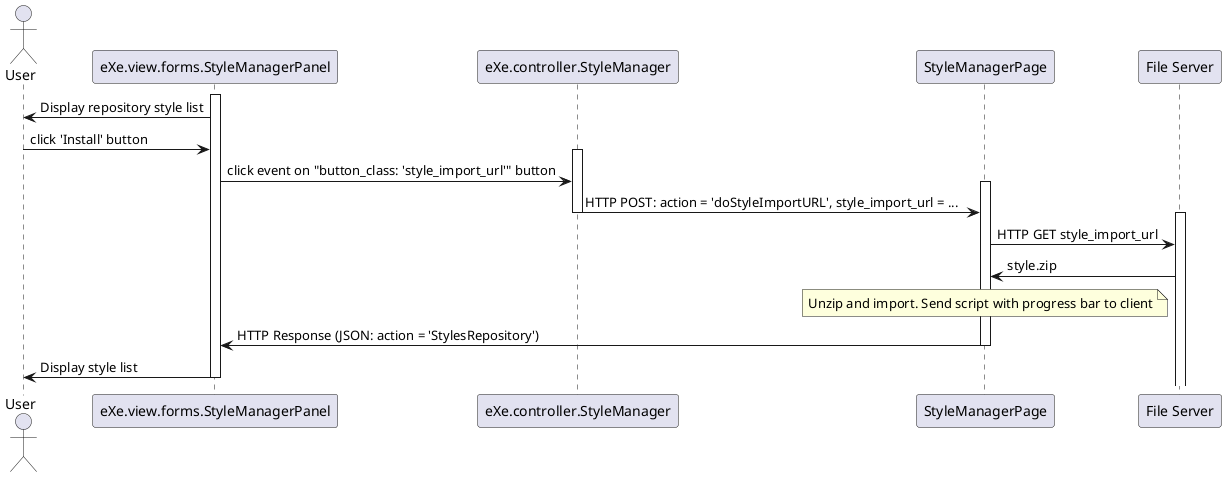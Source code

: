 @startuml
'PlantUML Diagram. http://plantuml.sourceforge.net'

actor User

participant "eXe.view.forms.StyleManagerPanel" as V
participant "eXe.controller.StyleManager" as C
participant "StyleManagerPage" as M
participant "File Server" as R

activate V
V->User: Display repository style list
User -> V: click 'Install' button
activate C
V->C: click event on "button_class: 'style_import_url'" button
activate M
C->M: HTTP POST: action = 'doStyleImportURL', style_import_url = ...
deactivate C
activate R
M->R: HTTP GET style_import_url
R->M: style.zip
note over M: Unzip and import. Send script with progress bar to client
M->V: HTTP Response (JSON: action = 'StylesRepository')
deactivate M
V->User: Display style list
deactivate V
@enduml
